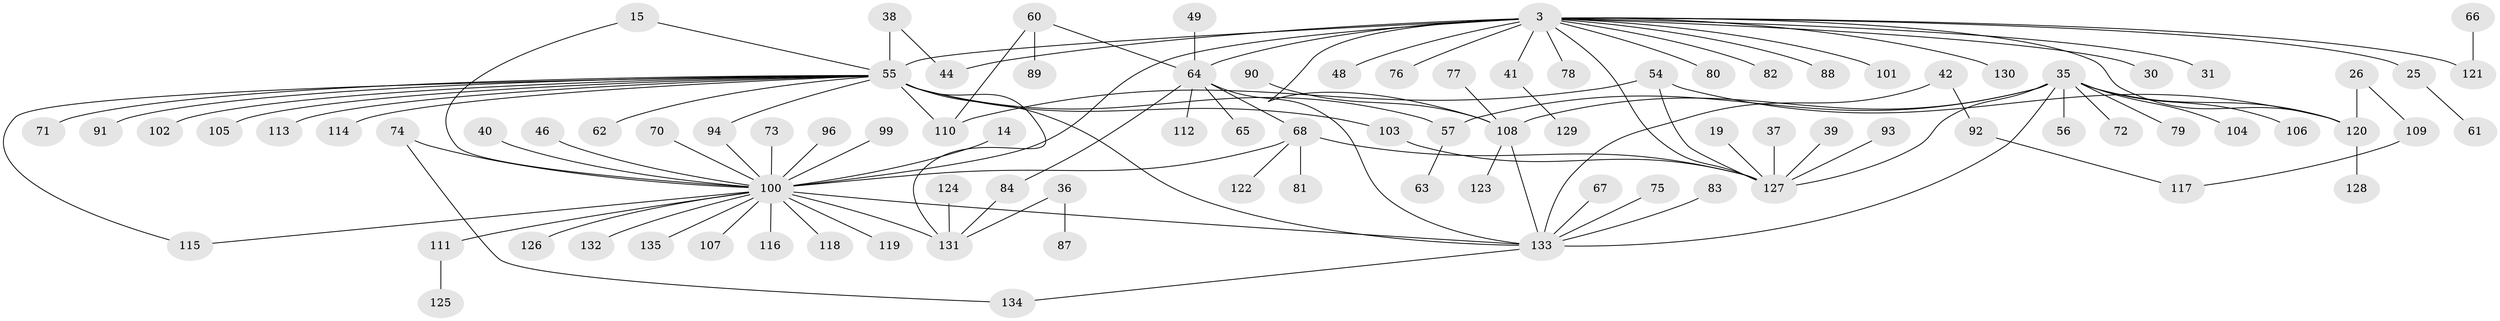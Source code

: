 // original degree distribution, {17: 0.007407407407407408, 9: 0.014814814814814815, 30: 0.007407407407407408, 6: 0.02962962962962963, 5: 0.05925925925925926, 3: 0.13333333333333333, 4: 0.02962962962962963, 2: 0.2074074074074074, 16: 0.007407407407407408, 1: 0.4888888888888889, 8: 0.007407407407407408, 7: 0.007407407407407408}
// Generated by graph-tools (version 1.1) at 2025/51/03/04/25 21:51:36]
// undirected, 94 vertices, 114 edges
graph export_dot {
graph [start="1"]
  node [color=gray90,style=filled];
  3;
  14;
  15;
  19;
  25;
  26;
  30;
  31;
  35 [super="+16+18+33"];
  36;
  37;
  38;
  39;
  40;
  41;
  42;
  44;
  46;
  48;
  49;
  54 [super="+24+47"];
  55 [super="+22+45+50"];
  56;
  57;
  60;
  61;
  62;
  63;
  64 [super="+6+53"];
  65;
  66;
  67;
  68 [super="+11"];
  70;
  71;
  72;
  73;
  74;
  75;
  76;
  77;
  78;
  79;
  80;
  81;
  82;
  83;
  84;
  87;
  88;
  89;
  90;
  91;
  92;
  93 [super="+23"];
  94 [super="+85+86"];
  96;
  99;
  100 [super="+13+98+95"];
  101;
  102;
  103 [super="+8"];
  104;
  105;
  106;
  107;
  108 [super="+43+32"];
  109;
  110 [super="+97+51"];
  111;
  112;
  113;
  114;
  115 [super="+27"];
  116;
  117;
  118;
  119;
  120 [super="+4"];
  121 [super="+59"];
  122;
  123;
  124;
  125;
  126;
  127 [super="+7"];
  128;
  129;
  130;
  131 [super="+69"];
  132;
  133 [super="+2+58+52"];
  134;
  135;
  3 -- 25;
  3 -- 30;
  3 -- 31;
  3 -- 41;
  3 -- 44;
  3 -- 48;
  3 -- 76;
  3 -- 78;
  3 -- 80;
  3 -- 82;
  3 -- 88;
  3 -- 101;
  3 -- 120 [weight=2];
  3 -- 127 [weight=2];
  3 -- 130;
  3 -- 55 [weight=4];
  3 -- 64 [weight=2];
  3 -- 100 [weight=2];
  3 -- 108 [weight=2];
  3 -- 121;
  14 -- 100;
  15 -- 100;
  15 -- 55;
  19 -- 127;
  25 -- 61;
  26 -- 109;
  26 -- 120;
  35 -- 133 [weight=2];
  35 -- 104;
  35 -- 56;
  35 -- 72;
  35 -- 120;
  35 -- 79;
  35 -- 57;
  35 -- 106;
  35 -- 127;
  35 -- 108 [weight=2];
  36 -- 87;
  36 -- 131;
  37 -- 127;
  38 -- 44;
  38 -- 55 [weight=2];
  39 -- 127;
  40 -- 100;
  41 -- 129;
  42 -- 92;
  42 -- 133;
  46 -- 100;
  49 -- 64;
  54 -- 120;
  54 -- 110;
  54 -- 127;
  55 -- 113;
  55 -- 91;
  55 -- 94;
  55 -- 110 [weight=3];
  55 -- 131;
  55 -- 133 [weight=2];
  55 -- 102;
  55 -- 71;
  55 -- 103;
  55 -- 105;
  55 -- 114;
  55 -- 57;
  55 -- 62;
  55 -- 115;
  57 -- 63;
  60 -- 89;
  60 -- 64;
  60 -- 110;
  64 -- 65;
  64 -- 112;
  64 -- 68;
  64 -- 133;
  64 -- 84;
  66 -- 121;
  67 -- 133;
  68 -- 81;
  68 -- 122;
  68 -- 127;
  68 -- 100;
  70 -- 100;
  73 -- 100;
  74 -- 134;
  74 -- 100;
  75 -- 133;
  77 -- 108;
  83 -- 133;
  84 -- 131;
  90 -- 108;
  92 -- 117;
  93 -- 127;
  94 -- 100 [weight=2];
  96 -- 100;
  99 -- 100;
  100 -- 118;
  100 -- 131 [weight=4];
  100 -- 133;
  100 -- 107;
  100 -- 111;
  100 -- 119;
  100 -- 132;
  100 -- 135;
  100 -- 116;
  100 -- 126;
  100 -- 115;
  103 -- 127;
  108 -- 133;
  108 -- 123 [weight=2];
  109 -- 117;
  111 -- 125;
  120 -- 128;
  124 -- 131;
  133 -- 134;
}
